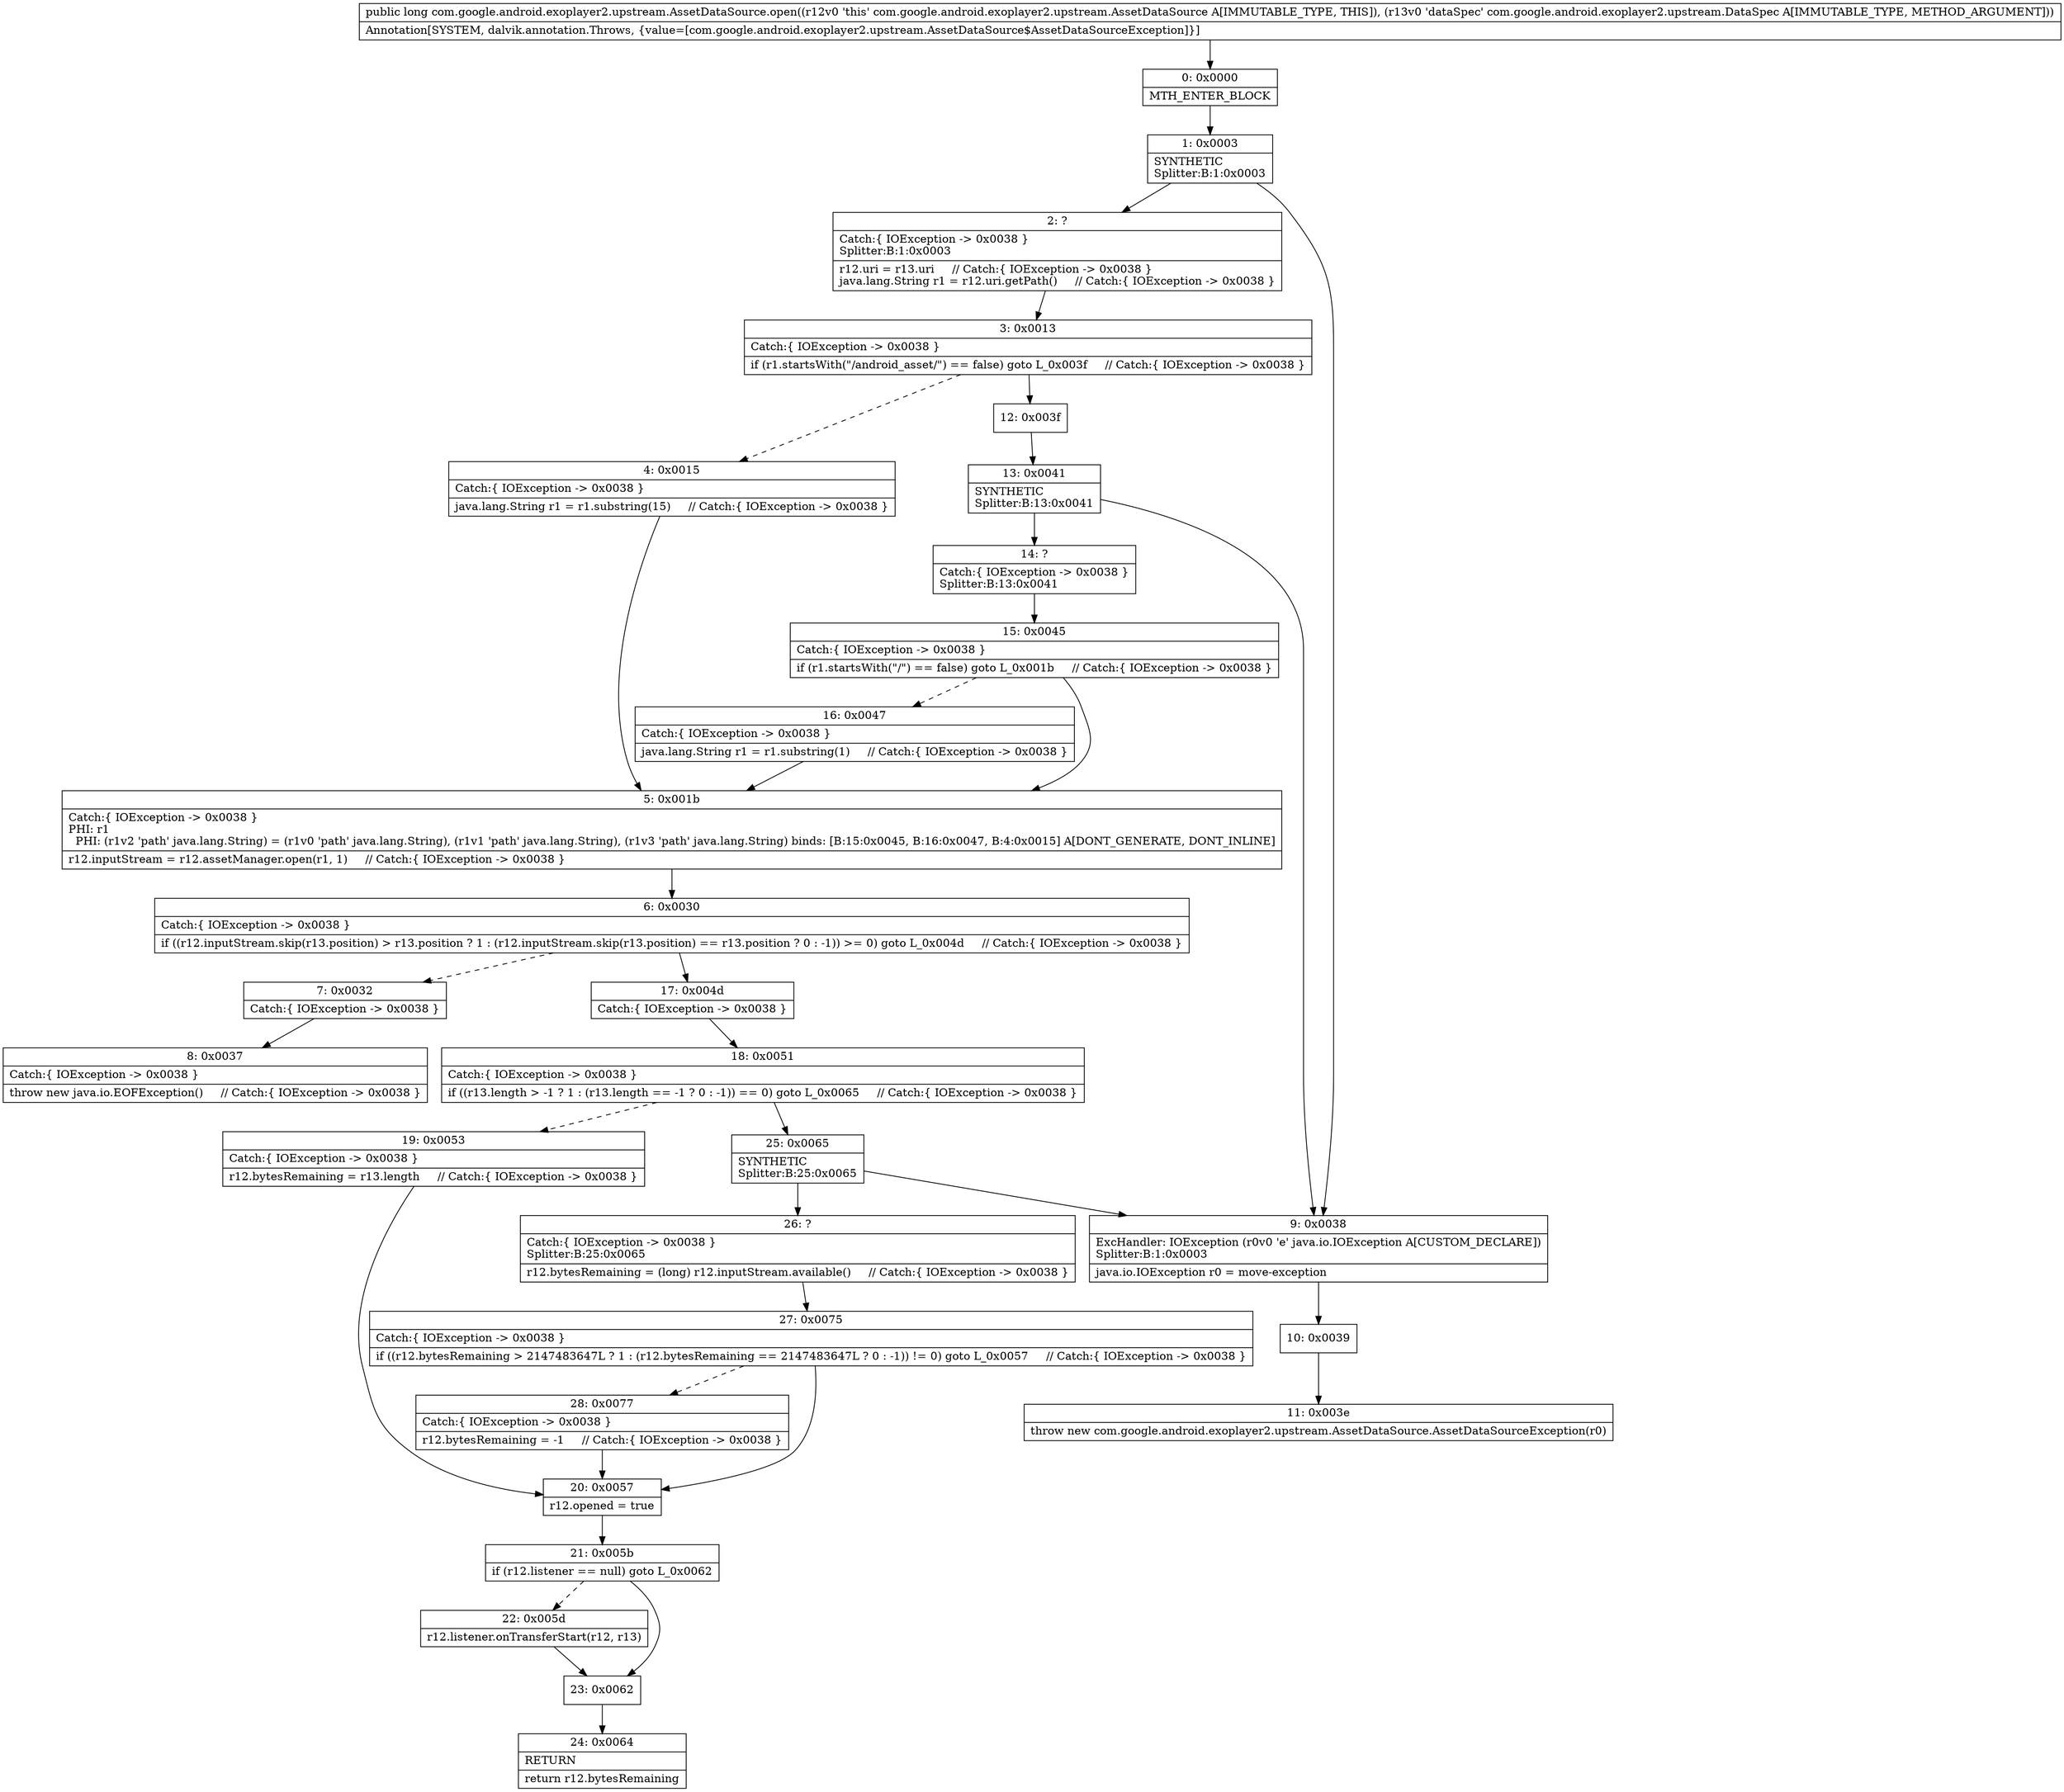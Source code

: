 digraph "CFG forcom.google.android.exoplayer2.upstream.AssetDataSource.open(Lcom\/google\/android\/exoplayer2\/upstream\/DataSpec;)J" {
Node_0 [shape=record,label="{0\:\ 0x0000|MTH_ENTER_BLOCK\l}"];
Node_1 [shape=record,label="{1\:\ 0x0003|SYNTHETIC\lSplitter:B:1:0x0003\l}"];
Node_2 [shape=record,label="{2\:\ ?|Catch:\{ IOException \-\> 0x0038 \}\lSplitter:B:1:0x0003\l|r12.uri = r13.uri     \/\/ Catch:\{ IOException \-\> 0x0038 \}\ljava.lang.String r1 = r12.uri.getPath()     \/\/ Catch:\{ IOException \-\> 0x0038 \}\l}"];
Node_3 [shape=record,label="{3\:\ 0x0013|Catch:\{ IOException \-\> 0x0038 \}\l|if (r1.startsWith(\"\/android_asset\/\") == false) goto L_0x003f     \/\/ Catch:\{ IOException \-\> 0x0038 \}\l}"];
Node_4 [shape=record,label="{4\:\ 0x0015|Catch:\{ IOException \-\> 0x0038 \}\l|java.lang.String r1 = r1.substring(15)     \/\/ Catch:\{ IOException \-\> 0x0038 \}\l}"];
Node_5 [shape=record,label="{5\:\ 0x001b|Catch:\{ IOException \-\> 0x0038 \}\lPHI: r1 \l  PHI: (r1v2 'path' java.lang.String) = (r1v0 'path' java.lang.String), (r1v1 'path' java.lang.String), (r1v3 'path' java.lang.String) binds: [B:15:0x0045, B:16:0x0047, B:4:0x0015] A[DONT_GENERATE, DONT_INLINE]\l|r12.inputStream = r12.assetManager.open(r1, 1)     \/\/ Catch:\{ IOException \-\> 0x0038 \}\l}"];
Node_6 [shape=record,label="{6\:\ 0x0030|Catch:\{ IOException \-\> 0x0038 \}\l|if ((r12.inputStream.skip(r13.position) \> r13.position ? 1 : (r12.inputStream.skip(r13.position) == r13.position ? 0 : \-1)) \>= 0) goto L_0x004d     \/\/ Catch:\{ IOException \-\> 0x0038 \}\l}"];
Node_7 [shape=record,label="{7\:\ 0x0032|Catch:\{ IOException \-\> 0x0038 \}\l}"];
Node_8 [shape=record,label="{8\:\ 0x0037|Catch:\{ IOException \-\> 0x0038 \}\l|throw new java.io.EOFException()     \/\/ Catch:\{ IOException \-\> 0x0038 \}\l}"];
Node_9 [shape=record,label="{9\:\ 0x0038|ExcHandler: IOException (r0v0 'e' java.io.IOException A[CUSTOM_DECLARE])\lSplitter:B:1:0x0003\l|java.io.IOException r0 = move\-exception\l}"];
Node_10 [shape=record,label="{10\:\ 0x0039}"];
Node_11 [shape=record,label="{11\:\ 0x003e|throw new com.google.android.exoplayer2.upstream.AssetDataSource.AssetDataSourceException(r0)\l}"];
Node_12 [shape=record,label="{12\:\ 0x003f}"];
Node_13 [shape=record,label="{13\:\ 0x0041|SYNTHETIC\lSplitter:B:13:0x0041\l}"];
Node_14 [shape=record,label="{14\:\ ?|Catch:\{ IOException \-\> 0x0038 \}\lSplitter:B:13:0x0041\l}"];
Node_15 [shape=record,label="{15\:\ 0x0045|Catch:\{ IOException \-\> 0x0038 \}\l|if (r1.startsWith(\"\/\") == false) goto L_0x001b     \/\/ Catch:\{ IOException \-\> 0x0038 \}\l}"];
Node_16 [shape=record,label="{16\:\ 0x0047|Catch:\{ IOException \-\> 0x0038 \}\l|java.lang.String r1 = r1.substring(1)     \/\/ Catch:\{ IOException \-\> 0x0038 \}\l}"];
Node_17 [shape=record,label="{17\:\ 0x004d|Catch:\{ IOException \-\> 0x0038 \}\l}"];
Node_18 [shape=record,label="{18\:\ 0x0051|Catch:\{ IOException \-\> 0x0038 \}\l|if ((r13.length \> \-1 ? 1 : (r13.length == \-1 ? 0 : \-1)) == 0) goto L_0x0065     \/\/ Catch:\{ IOException \-\> 0x0038 \}\l}"];
Node_19 [shape=record,label="{19\:\ 0x0053|Catch:\{ IOException \-\> 0x0038 \}\l|r12.bytesRemaining = r13.length     \/\/ Catch:\{ IOException \-\> 0x0038 \}\l}"];
Node_20 [shape=record,label="{20\:\ 0x0057|r12.opened = true\l}"];
Node_21 [shape=record,label="{21\:\ 0x005b|if (r12.listener == null) goto L_0x0062\l}"];
Node_22 [shape=record,label="{22\:\ 0x005d|r12.listener.onTransferStart(r12, r13)\l}"];
Node_23 [shape=record,label="{23\:\ 0x0062}"];
Node_24 [shape=record,label="{24\:\ 0x0064|RETURN\l|return r12.bytesRemaining\l}"];
Node_25 [shape=record,label="{25\:\ 0x0065|SYNTHETIC\lSplitter:B:25:0x0065\l}"];
Node_26 [shape=record,label="{26\:\ ?|Catch:\{ IOException \-\> 0x0038 \}\lSplitter:B:25:0x0065\l|r12.bytesRemaining = (long) r12.inputStream.available()     \/\/ Catch:\{ IOException \-\> 0x0038 \}\l}"];
Node_27 [shape=record,label="{27\:\ 0x0075|Catch:\{ IOException \-\> 0x0038 \}\l|if ((r12.bytesRemaining \> 2147483647L ? 1 : (r12.bytesRemaining == 2147483647L ? 0 : \-1)) != 0) goto L_0x0057     \/\/ Catch:\{ IOException \-\> 0x0038 \}\l}"];
Node_28 [shape=record,label="{28\:\ 0x0077|Catch:\{ IOException \-\> 0x0038 \}\l|r12.bytesRemaining = \-1     \/\/ Catch:\{ IOException \-\> 0x0038 \}\l}"];
MethodNode[shape=record,label="{public long com.google.android.exoplayer2.upstream.AssetDataSource.open((r12v0 'this' com.google.android.exoplayer2.upstream.AssetDataSource A[IMMUTABLE_TYPE, THIS]), (r13v0 'dataSpec' com.google.android.exoplayer2.upstream.DataSpec A[IMMUTABLE_TYPE, METHOD_ARGUMENT]))  | Annotation[SYSTEM, dalvik.annotation.Throws, \{value=[com.google.android.exoplayer2.upstream.AssetDataSource$AssetDataSourceException]\}]\l}"];
MethodNode -> Node_0;
Node_0 -> Node_1;
Node_1 -> Node_2;
Node_1 -> Node_9;
Node_2 -> Node_3;
Node_3 -> Node_4[style=dashed];
Node_3 -> Node_12;
Node_4 -> Node_5;
Node_5 -> Node_6;
Node_6 -> Node_7[style=dashed];
Node_6 -> Node_17;
Node_7 -> Node_8;
Node_9 -> Node_10;
Node_10 -> Node_11;
Node_12 -> Node_13;
Node_13 -> Node_14;
Node_13 -> Node_9;
Node_14 -> Node_15;
Node_15 -> Node_5;
Node_15 -> Node_16[style=dashed];
Node_16 -> Node_5;
Node_17 -> Node_18;
Node_18 -> Node_19[style=dashed];
Node_18 -> Node_25;
Node_19 -> Node_20;
Node_20 -> Node_21;
Node_21 -> Node_22[style=dashed];
Node_21 -> Node_23;
Node_22 -> Node_23;
Node_23 -> Node_24;
Node_25 -> Node_26;
Node_25 -> Node_9;
Node_26 -> Node_27;
Node_27 -> Node_20;
Node_27 -> Node_28[style=dashed];
Node_28 -> Node_20;
}

